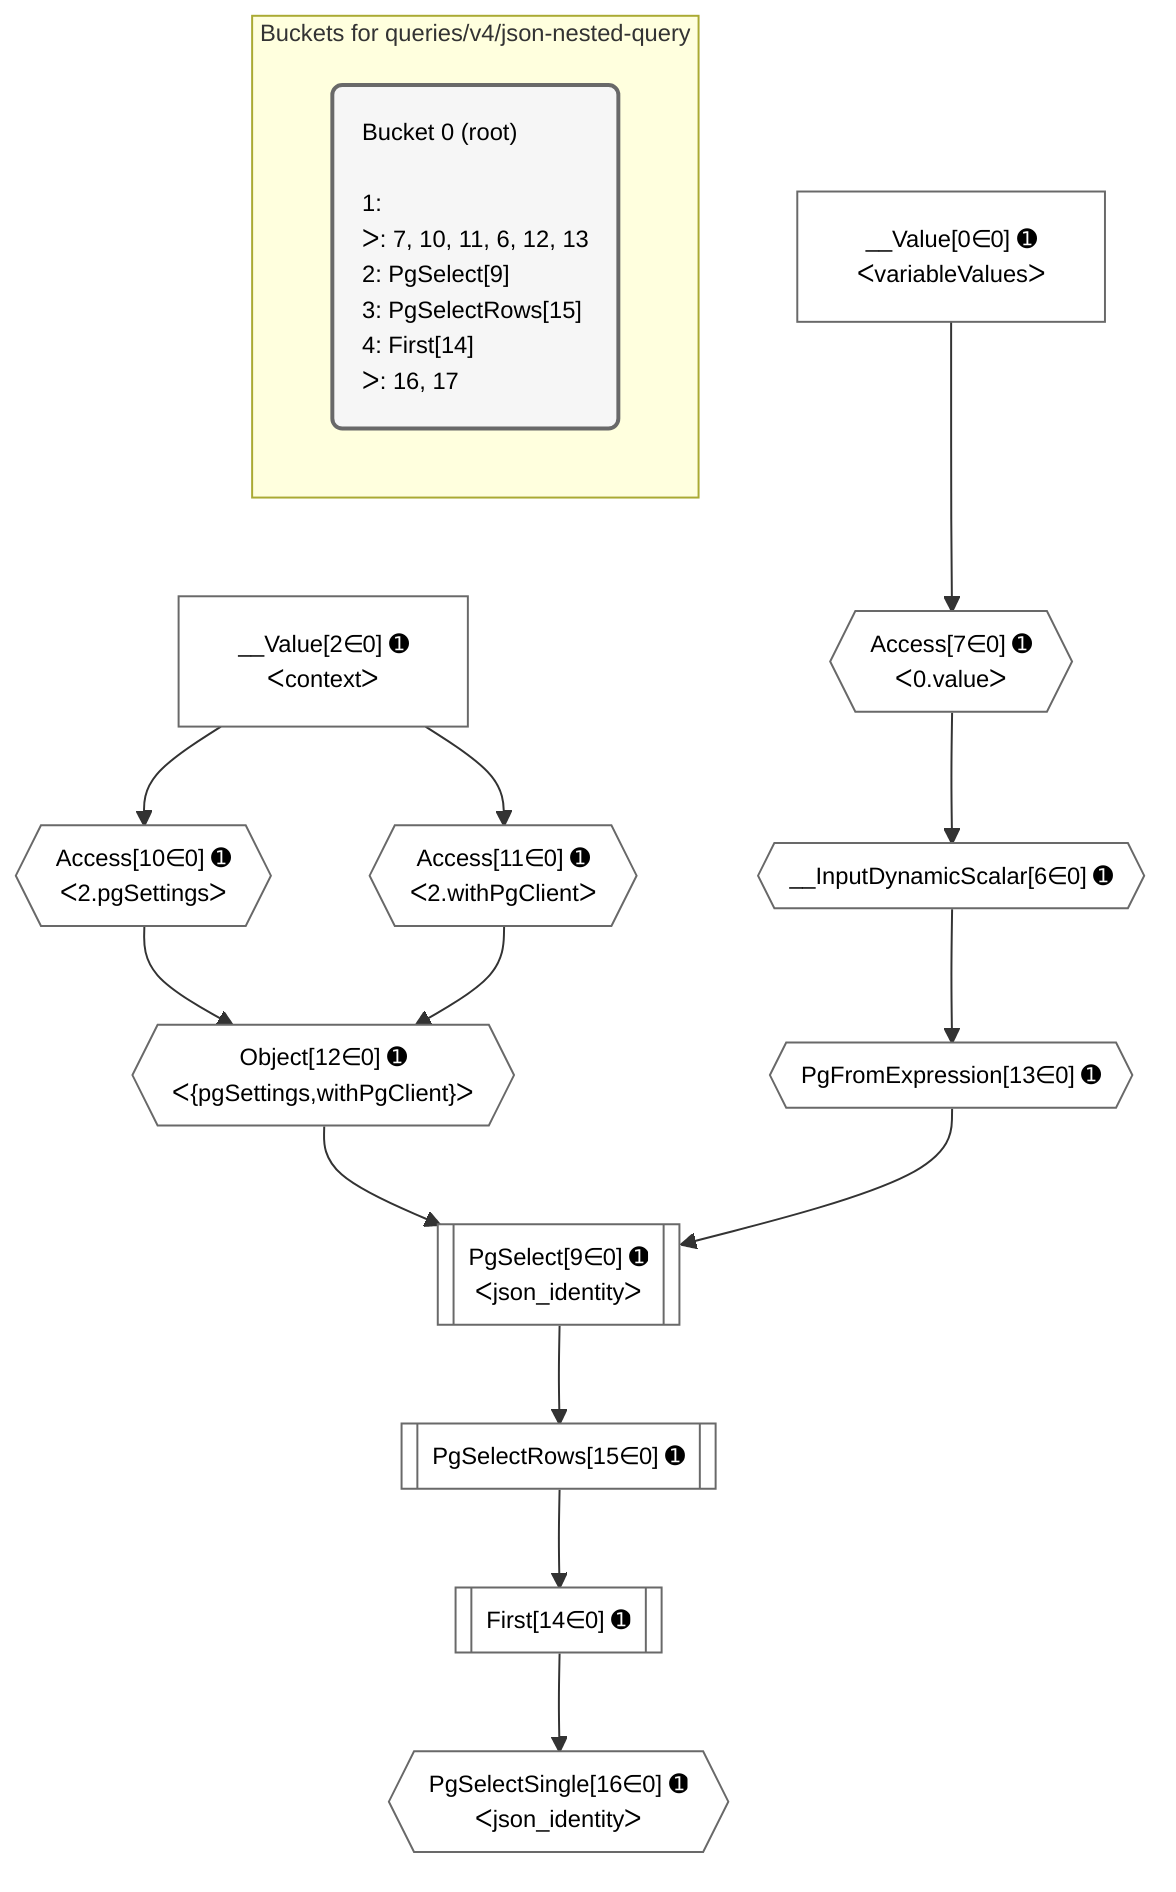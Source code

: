 %%{init: {'themeVariables': { 'fontSize': '12px'}}}%%
graph TD
    classDef path fill:#eee,stroke:#000,color:#000
    classDef plan fill:#fff,stroke-width:1px,color:#000
    classDef itemplan fill:#fff,stroke-width:2px,color:#000
    classDef unbatchedplan fill:#dff,stroke-width:1px,color:#000
    classDef sideeffectplan fill:#fcc,stroke-width:2px,color:#000
    classDef bucket fill:#f6f6f6,color:#000,stroke-width:2px,text-align:left

    subgraph "Buckets for queries/v4/json-nested-query"
    Bucket0("Bucket 0 (root)<br /><br />1: <br />ᐳ: 7, 10, 11, 6, 12, 13<br />2: PgSelect[9]<br />3: PgSelectRows[15]<br />4: First[14]<br />ᐳ: 16, 17"):::bucket
    end

    %% plan dependencies
    PgSelect9[["PgSelect[9∈0] ➊<br />ᐸjson_identityᐳ"]]:::plan
    Object12{{"Object[12∈0] ➊<br />ᐸ{pgSettings,withPgClient}ᐳ"}}:::plan
    PgFromExpression13{{"PgFromExpression[13∈0] ➊"}}:::plan
    Object12 & PgFromExpression13 --> PgSelect9
    Access10{{"Access[10∈0] ➊<br />ᐸ2.pgSettingsᐳ"}}:::plan
    Access11{{"Access[11∈0] ➊<br />ᐸ2.withPgClientᐳ"}}:::plan
    Access10 & Access11 --> Object12
    __InputDynamicScalar6{{"__InputDynamicScalar[6∈0] ➊"}}:::plan
    Access7{{"Access[7∈0] ➊<br />ᐸ0.valueᐳ"}}:::plan
    Access7 --> __InputDynamicScalar6
    __Value0["__Value[0∈0] ➊<br />ᐸvariableValuesᐳ"]:::plan
    __Value0 --> Access7
    __Value2["__Value[2∈0] ➊<br />ᐸcontextᐳ"]:::plan
    __Value2 --> Access10
    __Value2 --> Access11
    __InputDynamicScalar6 --> PgFromExpression13
    First14[["First[14∈0] ➊"]]:::plan
    PgSelectRows15[["PgSelectRows[15∈0] ➊"]]:::plan
    PgSelectRows15 --> First14
    PgSelect9 --> PgSelectRows15
    PgSelectSingle16{{"PgSelectSingle[16∈0] ➊<br />ᐸjson_identityᐳ"}}:::plan
    First14 --> PgSelectSingle16

    %% define steps
    classDef bucket0 stroke:#696969
    class Bucket0,__Value0,__Value2,__InputDynamicScalar6,Access7,PgSelect9,Access10,Access11,Object12,PgFromExpression13,First14,PgSelectRows15,PgSelectSingle16 bucket0